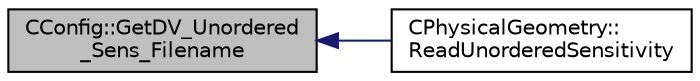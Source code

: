 digraph "CConfig::GetDV_Unordered_Sens_Filename"
{
  edge [fontname="Helvetica",fontsize="10",labelfontname="Helvetica",labelfontsize="10"];
  node [fontname="Helvetica",fontsize="10",shape=record];
  rankdir="LR";
  Node2582 [label="CConfig::GetDV_Unordered\l_Sens_Filename",height=0.2,width=0.4,color="black", fillcolor="grey75", style="filled", fontcolor="black"];
  Node2582 -> Node2583 [dir="back",color="midnightblue",fontsize="10",style="solid",fontname="Helvetica"];
  Node2583 [label="CPhysicalGeometry::\lReadUnorderedSensitivity",height=0.2,width=0.4,color="black", fillcolor="white", style="filled",URL="$class_c_physical_geometry.html#a7c6cd9f70f79d6eb4ba677a5dc6a91b5",tooltip="Read the sensitivity from unordered ASCII adjoint solution file and store it. "];
}
